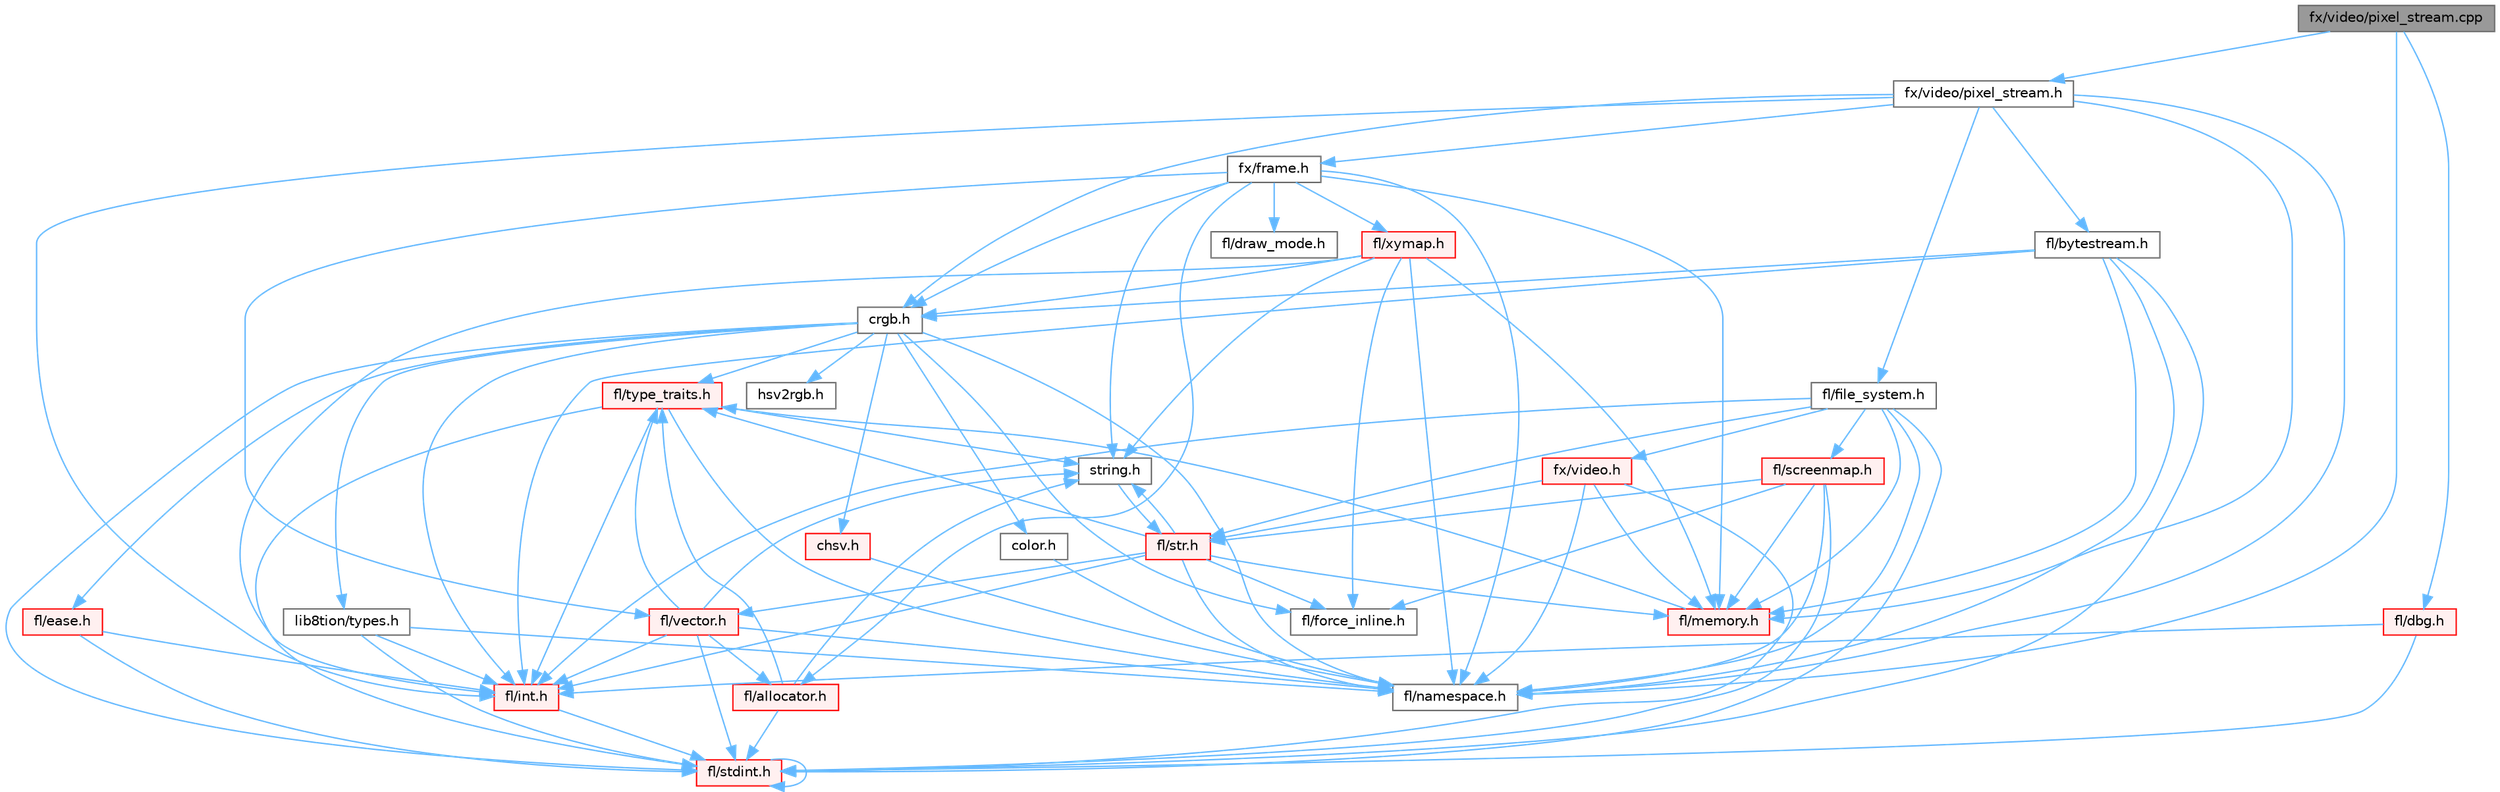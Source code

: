 digraph "fx/video/pixel_stream.cpp"
{
 // INTERACTIVE_SVG=YES
 // LATEX_PDF_SIZE
  bgcolor="transparent";
  edge [fontname=Helvetica,fontsize=10,labelfontname=Helvetica,labelfontsize=10];
  node [fontname=Helvetica,fontsize=10,shape=box,height=0.2,width=0.4];
  Node1 [id="Node000001",label="fx/video/pixel_stream.cpp",height=0.2,width=0.4,color="gray40", fillcolor="grey60", style="filled", fontcolor="black",tooltip=" "];
  Node1 -> Node2 [id="edge1_Node000001_Node000002",color="steelblue1",style="solid",tooltip=" "];
  Node2 [id="Node000002",label="fx/video/pixel_stream.h",height=0.2,width=0.4,color="grey40", fillcolor="white", style="filled",URL="$d3/dfa/pixel__stream_8h.html",tooltip=" "];
  Node2 -> Node3 [id="edge2_Node000002_Node000003",color="steelblue1",style="solid",tooltip=" "];
  Node3 [id="Node000003",label="crgb.h",height=0.2,width=0.4,color="grey40", fillcolor="white", style="filled",URL="$db/dd1/crgb_8h.html",tooltip="Defines the red, green, and blue (RGB) pixel struct."];
  Node3 -> Node4 [id="edge3_Node000003_Node000004",color="steelblue1",style="solid",tooltip=" "];
  Node4 [id="Node000004",label="fl/stdint.h",height=0.2,width=0.4,color="red", fillcolor="#FFF0F0", style="filled",URL="$df/dd8/stdint_8h.html",tooltip=" "];
  Node4 -> Node4 [id="edge4_Node000004_Node000004",color="steelblue1",style="solid",tooltip=" "];
  Node3 -> Node6 [id="edge5_Node000003_Node000006",color="steelblue1",style="solid",tooltip=" "];
  Node6 [id="Node000006",label="fl/int.h",height=0.2,width=0.4,color="red", fillcolor="#FFF0F0", style="filled",URL="$d3/d7e/int_8h.html",tooltip=" "];
  Node6 -> Node4 [id="edge6_Node000006_Node000004",color="steelblue1",style="solid",tooltip=" "];
  Node3 -> Node8 [id="edge7_Node000003_Node000008",color="steelblue1",style="solid",tooltip=" "];
  Node8 [id="Node000008",label="chsv.h",height=0.2,width=0.4,color="red", fillcolor="#FFF0F0", style="filled",URL="$d8/dd0/chsv_8h.html",tooltip="Defines the hue, saturation, and value (HSV) pixel struct."];
  Node8 -> Node10 [id="edge8_Node000008_Node000010",color="steelblue1",style="solid",tooltip=" "];
  Node10 [id="Node000010",label="fl/namespace.h",height=0.2,width=0.4,color="grey40", fillcolor="white", style="filled",URL="$df/d2a/namespace_8h.html",tooltip="Implements the FastLED namespace macros."];
  Node3 -> Node10 [id="edge9_Node000003_Node000010",color="steelblue1",style="solid",tooltip=" "];
  Node3 -> Node11 [id="edge10_Node000003_Node000011",color="steelblue1",style="solid",tooltip=" "];
  Node11 [id="Node000011",label="color.h",height=0.2,width=0.4,color="grey40", fillcolor="white", style="filled",URL="$d2/d6b/src_2color_8h.html",tooltip="Contains definitions for color correction and temperature."];
  Node11 -> Node10 [id="edge11_Node000011_Node000010",color="steelblue1",style="solid",tooltip=" "];
  Node3 -> Node12 [id="edge12_Node000003_Node000012",color="steelblue1",style="solid",tooltip=" "];
  Node12 [id="Node000012",label="lib8tion/types.h",height=0.2,width=0.4,color="grey40", fillcolor="white", style="filled",URL="$d9/ddf/lib8tion_2types_8h.html",tooltip="Defines fractional types used for lib8tion functions."];
  Node12 -> Node4 [id="edge13_Node000012_Node000004",color="steelblue1",style="solid",tooltip=" "];
  Node12 -> Node6 [id="edge14_Node000012_Node000006",color="steelblue1",style="solid",tooltip=" "];
  Node12 -> Node10 [id="edge15_Node000012_Node000010",color="steelblue1",style="solid",tooltip=" "];
  Node3 -> Node13 [id="edge16_Node000003_Node000013",color="steelblue1",style="solid",tooltip=" "];
  Node13 [id="Node000013",label="fl/force_inline.h",height=0.2,width=0.4,color="grey40", fillcolor="white", style="filled",URL="$d4/d64/force__inline_8h.html",tooltip=" "];
  Node3 -> Node14 [id="edge17_Node000003_Node000014",color="steelblue1",style="solid",tooltip=" "];
  Node14 [id="Node000014",label="fl/type_traits.h",height=0.2,width=0.4,color="red", fillcolor="#FFF0F0", style="filled",URL="$df/d63/type__traits_8h.html",tooltip=" "];
  Node14 -> Node15 [id="edge18_Node000014_Node000015",color="steelblue1",style="solid",tooltip=" "];
  Node15 [id="Node000015",label="string.h",height=0.2,width=0.4,color="grey40", fillcolor="white", style="filled",URL="$da/d66/string_8h.html",tooltip=" "];
  Node15 -> Node16 [id="edge19_Node000015_Node000016",color="steelblue1",style="solid",tooltip=" "];
  Node16 [id="Node000016",label="fl/str.h",height=0.2,width=0.4,color="red", fillcolor="#FFF0F0", style="filled",URL="$d1/d93/str_8h.html",tooltip=" "];
  Node16 -> Node6 [id="edge20_Node000016_Node000006",color="steelblue1",style="solid",tooltip=" "];
  Node16 -> Node15 [id="edge21_Node000016_Node000015",color="steelblue1",style="solid",tooltip=" "];
  Node16 -> Node10 [id="edge22_Node000016_Node000010",color="steelblue1",style="solid",tooltip=" "];
  Node16 -> Node25 [id="edge23_Node000016_Node000025",color="steelblue1",style="solid",tooltip=" "];
  Node25 [id="Node000025",label="fl/memory.h",height=0.2,width=0.4,color="red", fillcolor="#FFF0F0", style="filled",URL="$dc/d18/memory_8h.html",tooltip=" "];
  Node25 -> Node14 [id="edge24_Node000025_Node000014",color="steelblue1",style="solid",tooltip=" "];
  Node16 -> Node14 [id="edge25_Node000016_Node000014",color="steelblue1",style="solid",tooltip=" "];
  Node16 -> Node52 [id="edge26_Node000016_Node000052",color="steelblue1",style="solid",tooltip=" "];
  Node52 [id="Node000052",label="fl/vector.h",height=0.2,width=0.4,color="red", fillcolor="#FFF0F0", style="filled",URL="$d6/d68/vector_8h.html",tooltip=" "];
  Node52 -> Node4 [id="edge27_Node000052_Node000004",color="steelblue1",style="solid",tooltip=" "];
  Node52 -> Node6 [id="edge28_Node000052_Node000006",color="steelblue1",style="solid",tooltip=" "];
  Node52 -> Node15 [id="edge29_Node000052_Node000015",color="steelblue1",style="solid",tooltip=" "];
  Node52 -> Node10 [id="edge30_Node000052_Node000010",color="steelblue1",style="solid",tooltip=" "];
  Node52 -> Node34 [id="edge31_Node000052_Node000034",color="steelblue1",style="solid",tooltip=" "];
  Node34 [id="Node000034",label="fl/allocator.h",height=0.2,width=0.4,color="red", fillcolor="#FFF0F0", style="filled",URL="$da/da9/allocator_8h.html",tooltip=" "];
  Node34 -> Node15 [id="edge32_Node000034_Node000015",color="steelblue1",style="solid",tooltip=" "];
  Node34 -> Node14 [id="edge33_Node000034_Node000014",color="steelblue1",style="solid",tooltip=" "];
  Node34 -> Node4 [id="edge34_Node000034_Node000004",color="steelblue1",style="solid",tooltip=" "];
  Node52 -> Node14 [id="edge35_Node000052_Node000014",color="steelblue1",style="solid",tooltip=" "];
  Node16 -> Node13 [id="edge36_Node000016_Node000013",color="steelblue1",style="solid",tooltip=" "];
  Node14 -> Node4 [id="edge37_Node000014_Node000004",color="steelblue1",style="solid",tooltip=" "];
  Node14 -> Node10 [id="edge38_Node000014_Node000010",color="steelblue1",style="solid",tooltip=" "];
  Node14 -> Node6 [id="edge39_Node000014_Node000006",color="steelblue1",style="solid",tooltip=" "];
  Node3 -> Node57 [id="edge40_Node000003_Node000057",color="steelblue1",style="solid",tooltip=" "];
  Node57 [id="Node000057",label="hsv2rgb.h",height=0.2,width=0.4,color="grey40", fillcolor="white", style="filled",URL="$de/d9a/hsv2rgb_8h.html",tooltip="Functions to convert from the HSV colorspace to the RGB colorspace."];
  Node3 -> Node58 [id="edge41_Node000003_Node000058",color="steelblue1",style="solid",tooltip=" "];
  Node58 [id="Node000058",label="fl/ease.h",height=0.2,width=0.4,color="red", fillcolor="#FFF0F0", style="filled",URL="$db/d19/ease_8h.html",tooltip=" "];
  Node58 -> Node4 [id="edge42_Node000058_Node000004",color="steelblue1",style="solid",tooltip=" "];
  Node58 -> Node6 [id="edge43_Node000058_Node000006",color="steelblue1",style="solid",tooltip=" "];
  Node2 -> Node60 [id="edge44_Node000002_Node000060",color="steelblue1",style="solid",tooltip=" "];
  Node60 [id="Node000060",label="fl/bytestream.h",height=0.2,width=0.4,color="grey40", fillcolor="white", style="filled",URL="$dd/d2b/bytestream_8h.html",tooltip=" "];
  Node60 -> Node4 [id="edge45_Node000060_Node000004",color="steelblue1",style="solid",tooltip=" "];
  Node60 -> Node10 [id="edge46_Node000060_Node000010",color="steelblue1",style="solid",tooltip=" "];
  Node60 -> Node25 [id="edge47_Node000060_Node000025",color="steelblue1",style="solid",tooltip=" "];
  Node60 -> Node6 [id="edge48_Node000060_Node000006",color="steelblue1",style="solid",tooltip=" "];
  Node60 -> Node3 [id="edge49_Node000060_Node000003",color="steelblue1",style="solid",tooltip=" "];
  Node2 -> Node61 [id="edge50_Node000002_Node000061",color="steelblue1",style="solid",tooltip=" "];
  Node61 [id="Node000061",label="fl/file_system.h",height=0.2,width=0.4,color="grey40", fillcolor="white", style="filled",URL="$d6/d8d/file__system_8h.html",tooltip=" "];
  Node61 -> Node4 [id="edge51_Node000061_Node000004",color="steelblue1",style="solid",tooltip=" "];
  Node61 -> Node6 [id="edge52_Node000061_Node000006",color="steelblue1",style="solid",tooltip=" "];
  Node61 -> Node10 [id="edge53_Node000061_Node000010",color="steelblue1",style="solid",tooltip=" "];
  Node61 -> Node25 [id="edge54_Node000061_Node000025",color="steelblue1",style="solid",tooltip=" "];
  Node61 -> Node16 [id="edge55_Node000061_Node000016",color="steelblue1",style="solid",tooltip=" "];
  Node61 -> Node62 [id="edge56_Node000061_Node000062",color="steelblue1",style="solid",tooltip=" "];
  Node62 [id="Node000062",label="fx/video.h",height=0.2,width=0.4,color="red", fillcolor="#FFF0F0", style="filled",URL="$dd/d78/video_8h.html",tooltip=" "];
  Node62 -> Node4 [id="edge57_Node000062_Node000004",color="steelblue1",style="solid",tooltip=" "];
  Node62 -> Node10 [id="edge58_Node000062_Node000010",color="steelblue1",style="solid",tooltip=" "];
  Node62 -> Node25 [id="edge59_Node000062_Node000025",color="steelblue1",style="solid",tooltip=" "];
  Node62 -> Node16 [id="edge60_Node000062_Node000016",color="steelblue1",style="solid",tooltip=" "];
  Node61 -> Node70 [id="edge61_Node000061_Node000070",color="steelblue1",style="solid",tooltip=" "];
  Node70 [id="Node000070",label="fl/screenmap.h",height=0.2,width=0.4,color="red", fillcolor="#FFF0F0", style="filled",URL="$d7/d97/screenmap_8h.html",tooltip=" "];
  Node70 -> Node4 [id="edge62_Node000070_Node000004",color="steelblue1",style="solid",tooltip=" "];
  Node70 -> Node13 [id="edge63_Node000070_Node000013",color="steelblue1",style="solid",tooltip=" "];
  Node70 -> Node25 [id="edge64_Node000070_Node000025",color="steelblue1",style="solid",tooltip=" "];
  Node70 -> Node10 [id="edge65_Node000070_Node000010",color="steelblue1",style="solid",tooltip=" "];
  Node70 -> Node16 [id="edge66_Node000070_Node000016",color="steelblue1",style="solid",tooltip=" "];
  Node2 -> Node10 [id="edge67_Node000002_Node000010",color="steelblue1",style="solid",tooltip=" "];
  Node2 -> Node25 [id="edge68_Node000002_Node000025",color="steelblue1",style="solid",tooltip=" "];
  Node2 -> Node90 [id="edge69_Node000002_Node000090",color="steelblue1",style="solid",tooltip=" "];
  Node90 [id="Node000090",label="fx/frame.h",height=0.2,width=0.4,color="grey40", fillcolor="white", style="filled",URL="$df/d7d/frame_8h.html",tooltip=" "];
  Node90 -> Node15 [id="edge70_Node000090_Node000015",color="steelblue1",style="solid",tooltip=" "];
  Node90 -> Node3 [id="edge71_Node000090_Node000003",color="steelblue1",style="solid",tooltip=" "];
  Node90 -> Node10 [id="edge72_Node000090_Node000010",color="steelblue1",style="solid",tooltip=" "];
  Node90 -> Node25 [id="edge73_Node000090_Node000025",color="steelblue1",style="solid",tooltip=" "];
  Node90 -> Node91 [id="edge74_Node000090_Node000091",color="steelblue1",style="solid",tooltip=" "];
  Node91 [id="Node000091",label="fl/xymap.h",height=0.2,width=0.4,color="red", fillcolor="#FFF0F0", style="filled",URL="$da/d61/xymap_8h.html",tooltip=" "];
  Node91 -> Node6 [id="edge75_Node000091_Node000006",color="steelblue1",style="solid",tooltip=" "];
  Node91 -> Node10 [id="edge76_Node000091_Node000010",color="steelblue1",style="solid",tooltip=" "];
  Node91 -> Node13 [id="edge77_Node000091_Node000013",color="steelblue1",style="solid",tooltip=" "];
  Node91 -> Node15 [id="edge78_Node000091_Node000015",color="steelblue1",style="solid",tooltip=" "];
  Node91 -> Node3 [id="edge79_Node000091_Node000003",color="steelblue1",style="solid",tooltip=" "];
  Node91 -> Node25 [id="edge80_Node000091_Node000025",color="steelblue1",style="solid",tooltip=" "];
  Node90 -> Node52 [id="edge81_Node000090_Node000052",color="steelblue1",style="solid",tooltip=" "];
  Node90 -> Node34 [id="edge82_Node000090_Node000034",color="steelblue1",style="solid",tooltip=" "];
  Node90 -> Node92 [id="edge83_Node000090_Node000092",color="steelblue1",style="solid",tooltip=" "];
  Node92 [id="Node000092",label="fl/draw_mode.h",height=0.2,width=0.4,color="grey40", fillcolor="white", style="filled",URL="$d9/d35/draw__mode_8h.html",tooltip=" "];
  Node2 -> Node6 [id="edge84_Node000002_Node000006",color="steelblue1",style="solid",tooltip=" "];
  Node1 -> Node85 [id="edge85_Node000001_Node000085",color="steelblue1",style="solid",tooltip=" "];
  Node85 [id="Node000085",label="fl/dbg.h",height=0.2,width=0.4,color="red", fillcolor="#FFF0F0", style="filled",URL="$d6/d01/dbg_8h.html",tooltip=" "];
  Node85 -> Node6 [id="edge86_Node000085_Node000006",color="steelblue1",style="solid",tooltip=" "];
  Node85 -> Node4 [id="edge87_Node000085_Node000004",color="steelblue1",style="solid",tooltip=" "];
  Node1 -> Node10 [id="edge88_Node000001_Node000010",color="steelblue1",style="solid",tooltip=" "];
}
